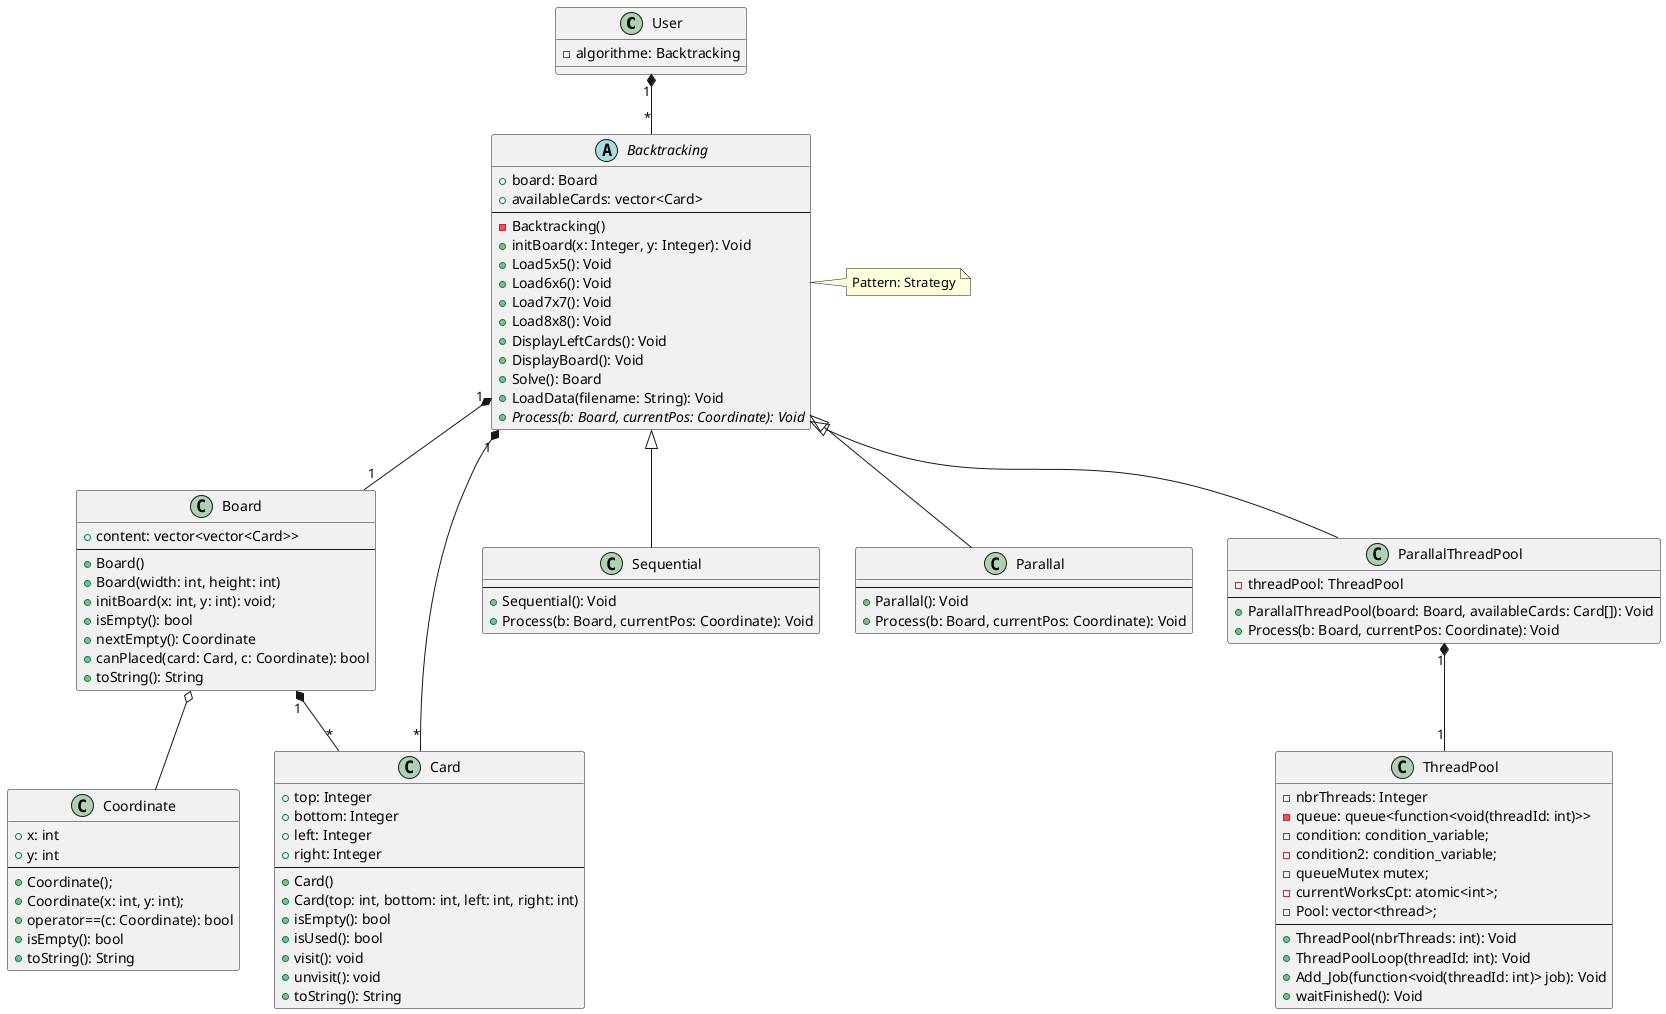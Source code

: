 @startuml Overview

class User {
    - algorithme: Backtracking
}
User "1" *-- "*" Backtracking

class Board {
    + content: vector<vector<Card>>
    ---
    + Board()
    + Board(width: int, height: int)
    + initBoard(x: int, y: int): void;
    + isEmpty(): bool
    + nextEmpty(): Coordinate
    + canPlaced(card: Card, c: Coordinate): bool
    + toString(): String
}
Board o-- Coordinate
Board "1" *-- "*" Card

class Card {
    + top: Integer
    + bottom: Integer
    + left: Integer
    + right: Integer
    ---
    + Card()
    + Card(top: int, bottom: int, left: int, right: int)
    + isEmpty(): bool
    + isUsed(): bool
    + visit(): void
    + unvisit(): void
    + toString(): String
}

abstract class Backtracking {
    + board: Board
    + availableCards: vector<Card>
    ---
    - Backtracking()
    + initBoard(x: Integer, y: Integer): Void
    + Load5x5(): Void
    + Load6x6(): Void
    + Load7x7(): Void
    + Load8x8(): Void
    + DisplayLeftCards(): Void
    + DisplayBoard(): Void
    + Solve(): Board
    + LoadData(filename: String): Void
    + {abstract} Process(b: Board, currentPos: Coordinate): Void
}
note right of Backtracking
Pattern: Strategy
end note
Backtracking "1" *-- "1" Board
Backtracking "1" *-- "*" Card

class Sequential extends Backtracking {
    ---
    + Sequential(): Void
    + Process(b: Board, currentPos: Coordinate): Void
}

class Parallal extends Backtracking {
    ---
    + Parallal(): Void
    + Process(b: Board, currentPos: Coordinate): Void
}

class ParallalThreadPool extends Backtracking {
    - threadPool: ThreadPool
    ---
    + ParallalThreadPool(board: Board, availableCards: Card[]): Void
    + Process(b: Board, currentPos: Coordinate): Void
}

class ThreadPool {
    - nbrThreads: Integer
    - queue: queue<function<void(threadId: int)>>
    - condition: condition_variable;
    - condition2: condition_variable;
    - queueMutex mutex;
    - currentWorksCpt: atomic<int>;
    - Pool: vector<thread>;
    ---
    + ThreadPool(nbrThreads: int): Void
    + ThreadPoolLoop(threadId: int): Void
    + Add_Job(function<void(threadId: int)> job): Void
    + waitFinished(): Void
}
ParallalThreadPool "1" *-- "1" ThreadPool

class Coordinate {
    + x: int
    + y: int
    ---
    + Coordinate();
    + Coordinate(x: int, y: int);
    + operator==(c: Coordinate): bool
    + isEmpty(): bool
    + toString(): String
}

@enduml
